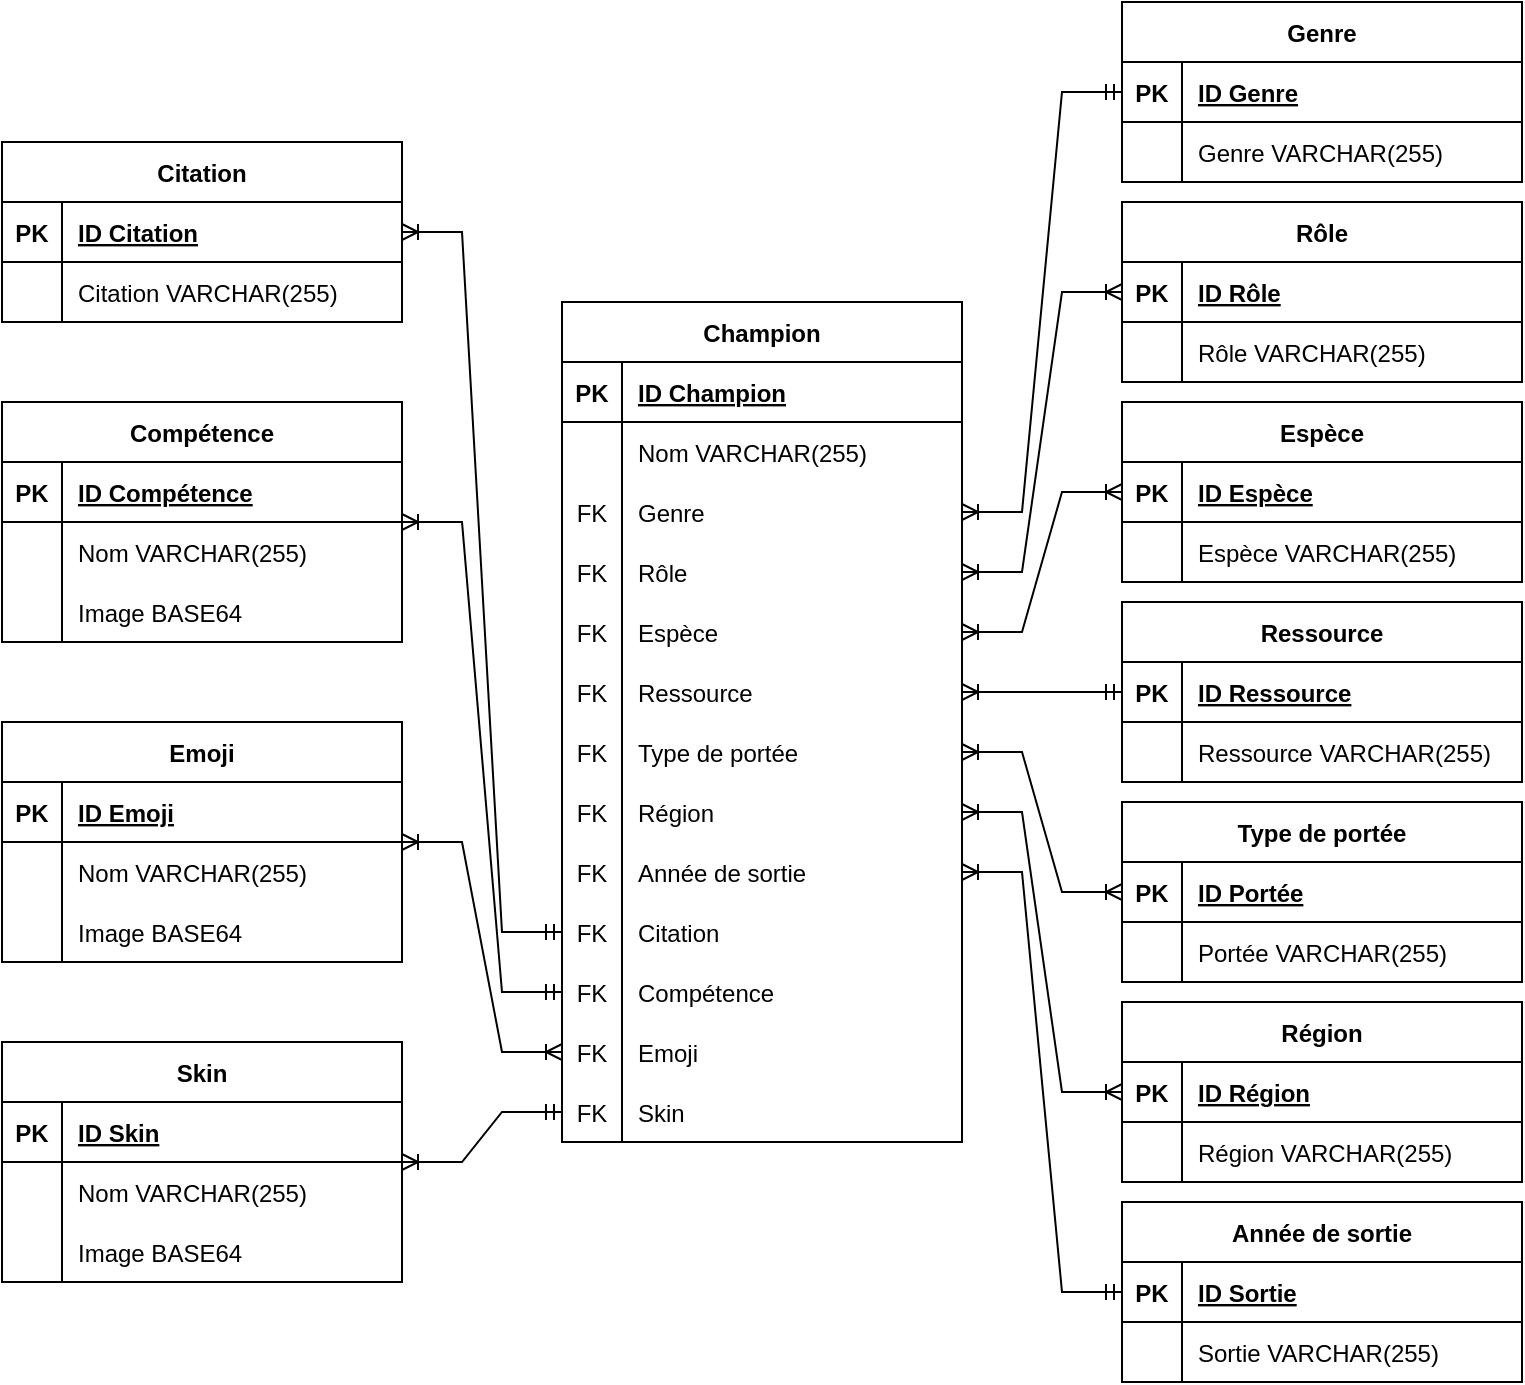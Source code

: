 <mxfile version="24.7.17">
  <diagram id="R2lEEEUBdFMjLlhIrx00" name="Page-1">
    <mxGraphModel dx="1644" dy="724" grid="1" gridSize="10" guides="1" tooltips="1" connect="1" arrows="1" fold="1" page="1" pageScale="1" pageWidth="850" pageHeight="1100" math="0" shadow="0" extFonts="Permanent Marker^https://fonts.googleapis.com/css?family=Permanent+Marker">
      <root>
        <mxCell id="0" />
        <mxCell id="1" parent="0" />
        <mxCell id="C-vyLk0tnHw3VtMMgP7b-23" value="Champion" style="shape=table;startSize=30;container=1;collapsible=1;childLayout=tableLayout;fixedRows=1;rowLines=0;fontStyle=1;align=center;resizeLast=1;" parent="1" vertex="1">
          <mxGeometry x="40" y="190" width="200" height="420" as="geometry" />
        </mxCell>
        <mxCell id="C-vyLk0tnHw3VtMMgP7b-24" value="" style="shape=partialRectangle;collapsible=0;dropTarget=0;pointerEvents=0;fillColor=none;points=[[0,0.5],[1,0.5]];portConstraint=eastwest;top=0;left=0;right=0;bottom=1;" parent="C-vyLk0tnHw3VtMMgP7b-23" vertex="1">
          <mxGeometry y="30" width="200" height="30" as="geometry" />
        </mxCell>
        <mxCell id="C-vyLk0tnHw3VtMMgP7b-25" value="PK" style="shape=partialRectangle;overflow=hidden;connectable=0;fillColor=none;top=0;left=0;bottom=0;right=0;fontStyle=1;" parent="C-vyLk0tnHw3VtMMgP7b-24" vertex="1">
          <mxGeometry width="30" height="30" as="geometry">
            <mxRectangle width="30" height="30" as="alternateBounds" />
          </mxGeometry>
        </mxCell>
        <mxCell id="C-vyLk0tnHw3VtMMgP7b-26" value="ID Champion" style="shape=partialRectangle;overflow=hidden;connectable=0;fillColor=none;top=0;left=0;bottom=0;right=0;align=left;spacingLeft=6;fontStyle=5;" parent="C-vyLk0tnHw3VtMMgP7b-24" vertex="1">
          <mxGeometry x="30" width="170" height="30" as="geometry">
            <mxRectangle width="170" height="30" as="alternateBounds" />
          </mxGeometry>
        </mxCell>
        <mxCell id="C-vyLk0tnHw3VtMMgP7b-27" value="" style="shape=partialRectangle;collapsible=0;dropTarget=0;pointerEvents=0;fillColor=none;points=[[0,0.5],[1,0.5]];portConstraint=eastwest;top=0;left=0;right=0;bottom=0;" parent="C-vyLk0tnHw3VtMMgP7b-23" vertex="1">
          <mxGeometry y="60" width="200" height="30" as="geometry" />
        </mxCell>
        <mxCell id="C-vyLk0tnHw3VtMMgP7b-28" value="" style="shape=partialRectangle;overflow=hidden;connectable=0;fillColor=none;top=0;left=0;bottom=0;right=0;" parent="C-vyLk0tnHw3VtMMgP7b-27" vertex="1">
          <mxGeometry width="30" height="30" as="geometry">
            <mxRectangle width="30" height="30" as="alternateBounds" />
          </mxGeometry>
        </mxCell>
        <mxCell id="C-vyLk0tnHw3VtMMgP7b-29" value="Nom VARCHAR(255)" style="shape=partialRectangle;overflow=hidden;connectable=0;fillColor=none;top=0;left=0;bottom=0;right=0;align=left;spacingLeft=6;" parent="C-vyLk0tnHw3VtMMgP7b-27" vertex="1">
          <mxGeometry x="30" width="170" height="30" as="geometry">
            <mxRectangle width="170" height="30" as="alternateBounds" />
          </mxGeometry>
        </mxCell>
        <mxCell id="XEUEjS0RBOyJXoghRmdc-27" style="shape=partialRectangle;collapsible=0;dropTarget=0;pointerEvents=0;fillColor=none;points=[[0,0.5],[1,0.5]];portConstraint=eastwest;top=0;left=0;right=0;bottom=0;" parent="C-vyLk0tnHw3VtMMgP7b-23" vertex="1">
          <mxGeometry y="90" width="200" height="30" as="geometry" />
        </mxCell>
        <mxCell id="XEUEjS0RBOyJXoghRmdc-28" value="FK" style="shape=partialRectangle;overflow=hidden;connectable=0;fillColor=none;top=0;left=0;bottom=0;right=0;" parent="XEUEjS0RBOyJXoghRmdc-27" vertex="1">
          <mxGeometry width="30" height="30" as="geometry">
            <mxRectangle width="30" height="30" as="alternateBounds" />
          </mxGeometry>
        </mxCell>
        <mxCell id="XEUEjS0RBOyJXoghRmdc-29" value="Genre" style="shape=partialRectangle;overflow=hidden;connectable=0;fillColor=none;top=0;left=0;bottom=0;right=0;align=left;spacingLeft=6;" parent="XEUEjS0RBOyJXoghRmdc-27" vertex="1">
          <mxGeometry x="30" width="170" height="30" as="geometry">
            <mxRectangle width="170" height="30" as="alternateBounds" />
          </mxGeometry>
        </mxCell>
        <mxCell id="XEUEjS0RBOyJXoghRmdc-88" style="shape=partialRectangle;collapsible=0;dropTarget=0;pointerEvents=0;fillColor=none;points=[[0,0.5],[1,0.5]];portConstraint=eastwest;top=0;left=0;right=0;bottom=0;" parent="C-vyLk0tnHw3VtMMgP7b-23" vertex="1">
          <mxGeometry y="120" width="200" height="30" as="geometry" />
        </mxCell>
        <mxCell id="XEUEjS0RBOyJXoghRmdc-89" value="FK" style="shape=partialRectangle;overflow=hidden;connectable=0;fillColor=none;top=0;left=0;bottom=0;right=0;" parent="XEUEjS0RBOyJXoghRmdc-88" vertex="1">
          <mxGeometry width="30" height="30" as="geometry">
            <mxRectangle width="30" height="30" as="alternateBounds" />
          </mxGeometry>
        </mxCell>
        <mxCell id="XEUEjS0RBOyJXoghRmdc-90" value="Rôle" style="shape=partialRectangle;overflow=hidden;connectable=0;fillColor=none;top=0;left=0;bottom=0;right=0;align=left;spacingLeft=6;" parent="XEUEjS0RBOyJXoghRmdc-88" vertex="1">
          <mxGeometry x="30" width="170" height="30" as="geometry">
            <mxRectangle width="170" height="30" as="alternateBounds" />
          </mxGeometry>
        </mxCell>
        <mxCell id="XEUEjS0RBOyJXoghRmdc-85" style="shape=partialRectangle;collapsible=0;dropTarget=0;pointerEvents=0;fillColor=none;points=[[0,0.5],[1,0.5]];portConstraint=eastwest;top=0;left=0;right=0;bottom=0;" parent="C-vyLk0tnHw3VtMMgP7b-23" vertex="1">
          <mxGeometry y="150" width="200" height="30" as="geometry" />
        </mxCell>
        <mxCell id="XEUEjS0RBOyJXoghRmdc-86" value="FK" style="shape=partialRectangle;overflow=hidden;connectable=0;fillColor=none;top=0;left=0;bottom=0;right=0;" parent="XEUEjS0RBOyJXoghRmdc-85" vertex="1">
          <mxGeometry width="30" height="30" as="geometry">
            <mxRectangle width="30" height="30" as="alternateBounds" />
          </mxGeometry>
        </mxCell>
        <mxCell id="XEUEjS0RBOyJXoghRmdc-87" value="Espèce" style="shape=partialRectangle;overflow=hidden;connectable=0;fillColor=none;top=0;left=0;bottom=0;right=0;align=left;spacingLeft=6;" parent="XEUEjS0RBOyJXoghRmdc-85" vertex="1">
          <mxGeometry x="30" width="170" height="30" as="geometry">
            <mxRectangle width="170" height="30" as="alternateBounds" />
          </mxGeometry>
        </mxCell>
        <mxCell id="XEUEjS0RBOyJXoghRmdc-82" style="shape=partialRectangle;collapsible=0;dropTarget=0;pointerEvents=0;fillColor=none;points=[[0,0.5],[1,0.5]];portConstraint=eastwest;top=0;left=0;right=0;bottom=0;" parent="C-vyLk0tnHw3VtMMgP7b-23" vertex="1">
          <mxGeometry y="180" width="200" height="30" as="geometry" />
        </mxCell>
        <mxCell id="XEUEjS0RBOyJXoghRmdc-83" value="FK" style="shape=partialRectangle;overflow=hidden;connectable=0;fillColor=none;top=0;left=0;bottom=0;right=0;" parent="XEUEjS0RBOyJXoghRmdc-82" vertex="1">
          <mxGeometry width="30" height="30" as="geometry">
            <mxRectangle width="30" height="30" as="alternateBounds" />
          </mxGeometry>
        </mxCell>
        <mxCell id="XEUEjS0RBOyJXoghRmdc-84" value="Ressource" style="shape=partialRectangle;overflow=hidden;connectable=0;fillColor=none;top=0;left=0;bottom=0;right=0;align=left;spacingLeft=6;" parent="XEUEjS0RBOyJXoghRmdc-82" vertex="1">
          <mxGeometry x="30" width="170" height="30" as="geometry">
            <mxRectangle width="170" height="30" as="alternateBounds" />
          </mxGeometry>
        </mxCell>
        <mxCell id="XEUEjS0RBOyJXoghRmdc-91" style="shape=partialRectangle;collapsible=0;dropTarget=0;pointerEvents=0;fillColor=none;points=[[0,0.5],[1,0.5]];portConstraint=eastwest;top=0;left=0;right=0;bottom=0;" parent="C-vyLk0tnHw3VtMMgP7b-23" vertex="1">
          <mxGeometry y="210" width="200" height="30" as="geometry" />
        </mxCell>
        <mxCell id="XEUEjS0RBOyJXoghRmdc-92" value="FK" style="shape=partialRectangle;overflow=hidden;connectable=0;fillColor=none;top=0;left=0;bottom=0;right=0;" parent="XEUEjS0RBOyJXoghRmdc-91" vertex="1">
          <mxGeometry width="30" height="30" as="geometry">
            <mxRectangle width="30" height="30" as="alternateBounds" />
          </mxGeometry>
        </mxCell>
        <mxCell id="XEUEjS0RBOyJXoghRmdc-93" value="Type de portée" style="shape=partialRectangle;overflow=hidden;connectable=0;fillColor=none;top=0;left=0;bottom=0;right=0;align=left;spacingLeft=6;" parent="XEUEjS0RBOyJXoghRmdc-91" vertex="1">
          <mxGeometry x="30" width="170" height="30" as="geometry">
            <mxRectangle width="170" height="30" as="alternateBounds" />
          </mxGeometry>
        </mxCell>
        <mxCell id="XEUEjS0RBOyJXoghRmdc-94" style="shape=partialRectangle;collapsible=0;dropTarget=0;pointerEvents=0;fillColor=none;points=[[0,0.5],[1,0.5]];portConstraint=eastwest;top=0;left=0;right=0;bottom=0;" parent="C-vyLk0tnHw3VtMMgP7b-23" vertex="1">
          <mxGeometry y="240" width="200" height="30" as="geometry" />
        </mxCell>
        <mxCell id="XEUEjS0RBOyJXoghRmdc-95" value="FK" style="shape=partialRectangle;overflow=hidden;connectable=0;fillColor=none;top=0;left=0;bottom=0;right=0;" parent="XEUEjS0RBOyJXoghRmdc-94" vertex="1">
          <mxGeometry width="30" height="30" as="geometry">
            <mxRectangle width="30" height="30" as="alternateBounds" />
          </mxGeometry>
        </mxCell>
        <mxCell id="XEUEjS0RBOyJXoghRmdc-96" value="Région" style="shape=partialRectangle;overflow=hidden;connectable=0;fillColor=none;top=0;left=0;bottom=0;right=0;align=left;spacingLeft=6;" parent="XEUEjS0RBOyJXoghRmdc-94" vertex="1">
          <mxGeometry x="30" width="170" height="30" as="geometry">
            <mxRectangle width="170" height="30" as="alternateBounds" />
          </mxGeometry>
        </mxCell>
        <mxCell id="XEUEjS0RBOyJXoghRmdc-97" style="shape=partialRectangle;collapsible=0;dropTarget=0;pointerEvents=0;fillColor=none;points=[[0,0.5],[1,0.5]];portConstraint=eastwest;top=0;left=0;right=0;bottom=0;" parent="C-vyLk0tnHw3VtMMgP7b-23" vertex="1">
          <mxGeometry y="270" width="200" height="30" as="geometry" />
        </mxCell>
        <mxCell id="XEUEjS0RBOyJXoghRmdc-98" value="FK" style="shape=partialRectangle;overflow=hidden;connectable=0;fillColor=none;top=0;left=0;bottom=0;right=0;" parent="XEUEjS0RBOyJXoghRmdc-97" vertex="1">
          <mxGeometry width="30" height="30" as="geometry">
            <mxRectangle width="30" height="30" as="alternateBounds" />
          </mxGeometry>
        </mxCell>
        <mxCell id="XEUEjS0RBOyJXoghRmdc-99" value="Année de sortie" style="shape=partialRectangle;overflow=hidden;connectable=0;fillColor=none;top=0;left=0;bottom=0;right=0;align=left;spacingLeft=6;" parent="XEUEjS0RBOyJXoghRmdc-97" vertex="1">
          <mxGeometry x="30" width="170" height="30" as="geometry">
            <mxRectangle width="170" height="30" as="alternateBounds" />
          </mxGeometry>
        </mxCell>
        <mxCell id="XEUEjS0RBOyJXoghRmdc-137" style="shape=partialRectangle;collapsible=0;dropTarget=0;pointerEvents=0;fillColor=none;points=[[0,0.5],[1,0.5]];portConstraint=eastwest;top=0;left=0;right=0;bottom=0;" parent="C-vyLk0tnHw3VtMMgP7b-23" vertex="1">
          <mxGeometry y="300" width="200" height="30" as="geometry" />
        </mxCell>
        <mxCell id="XEUEjS0RBOyJXoghRmdc-138" value="FK" style="shape=partialRectangle;overflow=hidden;connectable=0;fillColor=none;top=0;left=0;bottom=0;right=0;" parent="XEUEjS0RBOyJXoghRmdc-137" vertex="1">
          <mxGeometry width="30" height="30" as="geometry">
            <mxRectangle width="30" height="30" as="alternateBounds" />
          </mxGeometry>
        </mxCell>
        <mxCell id="XEUEjS0RBOyJXoghRmdc-139" value="Citation" style="shape=partialRectangle;overflow=hidden;connectable=0;fillColor=none;top=0;left=0;bottom=0;right=0;align=left;spacingLeft=6;" parent="XEUEjS0RBOyJXoghRmdc-137" vertex="1">
          <mxGeometry x="30" width="170" height="30" as="geometry">
            <mxRectangle width="170" height="30" as="alternateBounds" />
          </mxGeometry>
        </mxCell>
        <mxCell id="XEUEjS0RBOyJXoghRmdc-140" style="shape=partialRectangle;collapsible=0;dropTarget=0;pointerEvents=0;fillColor=none;points=[[0,0.5],[1,0.5]];portConstraint=eastwest;top=0;left=0;right=0;bottom=0;" parent="C-vyLk0tnHw3VtMMgP7b-23" vertex="1">
          <mxGeometry y="330" width="200" height="30" as="geometry" />
        </mxCell>
        <mxCell id="XEUEjS0RBOyJXoghRmdc-141" value="FK" style="shape=partialRectangle;overflow=hidden;connectable=0;fillColor=none;top=0;left=0;bottom=0;right=0;" parent="XEUEjS0RBOyJXoghRmdc-140" vertex="1">
          <mxGeometry width="30" height="30" as="geometry">
            <mxRectangle width="30" height="30" as="alternateBounds" />
          </mxGeometry>
        </mxCell>
        <mxCell id="XEUEjS0RBOyJXoghRmdc-142" value="Compétence" style="shape=partialRectangle;overflow=hidden;connectable=0;fillColor=none;top=0;left=0;bottom=0;right=0;align=left;spacingLeft=6;" parent="XEUEjS0RBOyJXoghRmdc-140" vertex="1">
          <mxGeometry x="30" width="170" height="30" as="geometry">
            <mxRectangle width="170" height="30" as="alternateBounds" />
          </mxGeometry>
        </mxCell>
        <mxCell id="XEUEjS0RBOyJXoghRmdc-143" style="shape=partialRectangle;collapsible=0;dropTarget=0;pointerEvents=0;fillColor=none;points=[[0,0.5],[1,0.5]];portConstraint=eastwest;top=0;left=0;right=0;bottom=0;" parent="C-vyLk0tnHw3VtMMgP7b-23" vertex="1">
          <mxGeometry y="360" width="200" height="30" as="geometry" />
        </mxCell>
        <mxCell id="XEUEjS0RBOyJXoghRmdc-144" value="FK" style="shape=partialRectangle;overflow=hidden;connectable=0;fillColor=none;top=0;left=0;bottom=0;right=0;" parent="XEUEjS0RBOyJXoghRmdc-143" vertex="1">
          <mxGeometry width="30" height="30" as="geometry">
            <mxRectangle width="30" height="30" as="alternateBounds" />
          </mxGeometry>
        </mxCell>
        <mxCell id="XEUEjS0RBOyJXoghRmdc-145" value="Emoji" style="shape=partialRectangle;overflow=hidden;connectable=0;fillColor=none;top=0;left=0;bottom=0;right=0;align=left;spacingLeft=6;" parent="XEUEjS0RBOyJXoghRmdc-143" vertex="1">
          <mxGeometry x="30" width="170" height="30" as="geometry">
            <mxRectangle width="170" height="30" as="alternateBounds" />
          </mxGeometry>
        </mxCell>
        <mxCell id="XEUEjS0RBOyJXoghRmdc-146" style="shape=partialRectangle;collapsible=0;dropTarget=0;pointerEvents=0;fillColor=none;points=[[0,0.5],[1,0.5]];portConstraint=eastwest;top=0;left=0;right=0;bottom=0;" parent="C-vyLk0tnHw3VtMMgP7b-23" vertex="1">
          <mxGeometry y="390" width="200" height="30" as="geometry" />
        </mxCell>
        <mxCell id="XEUEjS0RBOyJXoghRmdc-147" value="FK" style="shape=partialRectangle;overflow=hidden;connectable=0;fillColor=none;top=0;left=0;bottom=0;right=0;" parent="XEUEjS0RBOyJXoghRmdc-146" vertex="1">
          <mxGeometry width="30" height="30" as="geometry">
            <mxRectangle width="30" height="30" as="alternateBounds" />
          </mxGeometry>
        </mxCell>
        <mxCell id="XEUEjS0RBOyJXoghRmdc-148" value="Skin" style="shape=partialRectangle;overflow=hidden;connectable=0;fillColor=none;top=0;left=0;bottom=0;right=0;align=left;spacingLeft=6;" parent="XEUEjS0RBOyJXoghRmdc-146" vertex="1">
          <mxGeometry x="30" width="170" height="30" as="geometry">
            <mxRectangle width="170" height="30" as="alternateBounds" />
          </mxGeometry>
        </mxCell>
        <mxCell id="XEUEjS0RBOyJXoghRmdc-30" value="Type de portée" style="shape=table;startSize=30;container=1;collapsible=1;childLayout=tableLayout;fixedRows=1;rowLines=0;fontStyle=1;align=center;resizeLast=1;" parent="1" vertex="1">
          <mxGeometry x="320" y="440" width="200" height="90" as="geometry">
            <mxRectangle x="425" y="150" width="110" height="30" as="alternateBounds" />
          </mxGeometry>
        </mxCell>
        <mxCell id="XEUEjS0RBOyJXoghRmdc-31" value="" style="shape=partialRectangle;collapsible=0;dropTarget=0;pointerEvents=0;fillColor=none;points=[[0,0.5],[1,0.5]];portConstraint=eastwest;top=0;left=0;right=0;bottom=1;" parent="XEUEjS0RBOyJXoghRmdc-30" vertex="1">
          <mxGeometry y="30" width="200" height="30" as="geometry" />
        </mxCell>
        <mxCell id="XEUEjS0RBOyJXoghRmdc-32" value="PK" style="shape=partialRectangle;overflow=hidden;connectable=0;fillColor=none;top=0;left=0;bottom=0;right=0;fontStyle=1;" parent="XEUEjS0RBOyJXoghRmdc-31" vertex="1">
          <mxGeometry width="30" height="30" as="geometry">
            <mxRectangle width="30" height="30" as="alternateBounds" />
          </mxGeometry>
        </mxCell>
        <mxCell id="XEUEjS0RBOyJXoghRmdc-33" value="ID Portée" style="shape=partialRectangle;overflow=hidden;connectable=0;fillColor=none;top=0;left=0;bottom=0;right=0;align=left;spacingLeft=6;fontStyle=5;" parent="XEUEjS0RBOyJXoghRmdc-31" vertex="1">
          <mxGeometry x="30" width="170" height="30" as="geometry">
            <mxRectangle width="170" height="30" as="alternateBounds" />
          </mxGeometry>
        </mxCell>
        <mxCell id="XEUEjS0RBOyJXoghRmdc-34" value="" style="shape=partialRectangle;collapsible=0;dropTarget=0;pointerEvents=0;fillColor=none;points=[[0,0.5],[1,0.5]];portConstraint=eastwest;top=0;left=0;right=0;bottom=0;" parent="XEUEjS0RBOyJXoghRmdc-30" vertex="1">
          <mxGeometry y="60" width="200" height="30" as="geometry" />
        </mxCell>
        <mxCell id="XEUEjS0RBOyJXoghRmdc-35" value="" style="shape=partialRectangle;overflow=hidden;connectable=0;fillColor=none;top=0;left=0;bottom=0;right=0;" parent="XEUEjS0RBOyJXoghRmdc-34" vertex="1">
          <mxGeometry width="30" height="30" as="geometry">
            <mxRectangle width="30" height="30" as="alternateBounds" />
          </mxGeometry>
        </mxCell>
        <mxCell id="XEUEjS0RBOyJXoghRmdc-36" value="Portée VARCHAR(255)" style="shape=partialRectangle;overflow=hidden;connectable=0;fillColor=none;top=0;left=0;bottom=0;right=0;align=left;spacingLeft=6;" parent="XEUEjS0RBOyJXoghRmdc-34" vertex="1">
          <mxGeometry x="30" width="170" height="30" as="geometry">
            <mxRectangle width="170" height="30" as="alternateBounds" />
          </mxGeometry>
        </mxCell>
        <mxCell id="XEUEjS0RBOyJXoghRmdc-37" value="Rôle" style="shape=table;startSize=30;container=1;collapsible=1;childLayout=tableLayout;fixedRows=1;rowLines=0;fontStyle=1;align=center;resizeLast=1;" parent="1" vertex="1">
          <mxGeometry x="320" y="140" width="200" height="90" as="geometry">
            <mxRectangle x="425" y="150" width="110" height="30" as="alternateBounds" />
          </mxGeometry>
        </mxCell>
        <mxCell id="XEUEjS0RBOyJXoghRmdc-38" value="" style="shape=partialRectangle;collapsible=0;dropTarget=0;pointerEvents=0;fillColor=none;points=[[0,0.5],[1,0.5]];portConstraint=eastwest;top=0;left=0;right=0;bottom=1;" parent="XEUEjS0RBOyJXoghRmdc-37" vertex="1">
          <mxGeometry y="30" width="200" height="30" as="geometry" />
        </mxCell>
        <mxCell id="XEUEjS0RBOyJXoghRmdc-39" value="PK" style="shape=partialRectangle;overflow=hidden;connectable=0;fillColor=none;top=0;left=0;bottom=0;right=0;fontStyle=1;" parent="XEUEjS0RBOyJXoghRmdc-38" vertex="1">
          <mxGeometry width="30" height="30" as="geometry">
            <mxRectangle width="30" height="30" as="alternateBounds" />
          </mxGeometry>
        </mxCell>
        <mxCell id="XEUEjS0RBOyJXoghRmdc-40" value="ID Rôle" style="shape=partialRectangle;overflow=hidden;connectable=0;fillColor=none;top=0;left=0;bottom=0;right=0;align=left;spacingLeft=6;fontStyle=5;" parent="XEUEjS0RBOyJXoghRmdc-38" vertex="1">
          <mxGeometry x="30" width="170" height="30" as="geometry">
            <mxRectangle width="170" height="30" as="alternateBounds" />
          </mxGeometry>
        </mxCell>
        <mxCell id="XEUEjS0RBOyJXoghRmdc-41" value="" style="shape=partialRectangle;collapsible=0;dropTarget=0;pointerEvents=0;fillColor=none;points=[[0,0.5],[1,0.5]];portConstraint=eastwest;top=0;left=0;right=0;bottom=0;" parent="XEUEjS0RBOyJXoghRmdc-37" vertex="1">
          <mxGeometry y="60" width="200" height="30" as="geometry" />
        </mxCell>
        <mxCell id="XEUEjS0RBOyJXoghRmdc-42" value="" style="shape=partialRectangle;overflow=hidden;connectable=0;fillColor=none;top=0;left=0;bottom=0;right=0;" parent="XEUEjS0RBOyJXoghRmdc-41" vertex="1">
          <mxGeometry width="30" height="30" as="geometry">
            <mxRectangle width="30" height="30" as="alternateBounds" />
          </mxGeometry>
        </mxCell>
        <mxCell id="XEUEjS0RBOyJXoghRmdc-43" value="Rôle VARCHAR(255)" style="shape=partialRectangle;overflow=hidden;connectable=0;fillColor=none;top=0;left=0;bottom=0;right=0;align=left;spacingLeft=6;" parent="XEUEjS0RBOyJXoghRmdc-41" vertex="1">
          <mxGeometry x="30" width="170" height="30" as="geometry">
            <mxRectangle width="170" height="30" as="alternateBounds" />
          </mxGeometry>
        </mxCell>
        <mxCell id="XEUEjS0RBOyJXoghRmdc-47" value="Genre" style="shape=table;startSize=30;container=1;collapsible=1;childLayout=tableLayout;fixedRows=1;rowLines=0;fontStyle=1;align=center;resizeLast=1;" parent="1" vertex="1">
          <mxGeometry x="320" y="40" width="200" height="90" as="geometry">
            <mxRectangle x="425" y="150" width="110" height="30" as="alternateBounds" />
          </mxGeometry>
        </mxCell>
        <mxCell id="XEUEjS0RBOyJXoghRmdc-48" value="" style="shape=partialRectangle;collapsible=0;dropTarget=0;pointerEvents=0;fillColor=none;points=[[0,0.5],[1,0.5]];portConstraint=eastwest;top=0;left=0;right=0;bottom=1;" parent="XEUEjS0RBOyJXoghRmdc-47" vertex="1">
          <mxGeometry y="30" width="200" height="30" as="geometry" />
        </mxCell>
        <mxCell id="XEUEjS0RBOyJXoghRmdc-49" value="PK" style="shape=partialRectangle;overflow=hidden;connectable=0;fillColor=none;top=0;left=0;bottom=0;right=0;fontStyle=1;" parent="XEUEjS0RBOyJXoghRmdc-48" vertex="1">
          <mxGeometry width="30" height="30" as="geometry">
            <mxRectangle width="30" height="30" as="alternateBounds" />
          </mxGeometry>
        </mxCell>
        <mxCell id="XEUEjS0RBOyJXoghRmdc-50" value="ID Genre" style="shape=partialRectangle;overflow=hidden;connectable=0;fillColor=none;top=0;left=0;bottom=0;right=0;align=left;spacingLeft=6;fontStyle=5;" parent="XEUEjS0RBOyJXoghRmdc-48" vertex="1">
          <mxGeometry x="30" width="170" height="30" as="geometry">
            <mxRectangle width="170" height="30" as="alternateBounds" />
          </mxGeometry>
        </mxCell>
        <mxCell id="XEUEjS0RBOyJXoghRmdc-51" value="" style="shape=partialRectangle;collapsible=0;dropTarget=0;pointerEvents=0;fillColor=none;points=[[0,0.5],[1,0.5]];portConstraint=eastwest;top=0;left=0;right=0;bottom=0;" parent="XEUEjS0RBOyJXoghRmdc-47" vertex="1">
          <mxGeometry y="60" width="200" height="30" as="geometry" />
        </mxCell>
        <mxCell id="XEUEjS0RBOyJXoghRmdc-52" value="" style="shape=partialRectangle;overflow=hidden;connectable=0;fillColor=none;top=0;left=0;bottom=0;right=0;" parent="XEUEjS0RBOyJXoghRmdc-51" vertex="1">
          <mxGeometry width="30" height="30" as="geometry">
            <mxRectangle width="30" height="30" as="alternateBounds" />
          </mxGeometry>
        </mxCell>
        <mxCell id="XEUEjS0RBOyJXoghRmdc-53" value="Genre VARCHAR(255)" style="shape=partialRectangle;overflow=hidden;connectable=0;fillColor=none;top=0;left=0;bottom=0;right=0;align=left;spacingLeft=6;" parent="XEUEjS0RBOyJXoghRmdc-51" vertex="1">
          <mxGeometry x="30" width="170" height="30" as="geometry">
            <mxRectangle width="170" height="30" as="alternateBounds" />
          </mxGeometry>
        </mxCell>
        <mxCell id="XEUEjS0RBOyJXoghRmdc-54" value="Espèce" style="shape=table;startSize=30;container=1;collapsible=1;childLayout=tableLayout;fixedRows=1;rowLines=0;fontStyle=1;align=center;resizeLast=1;" parent="1" vertex="1">
          <mxGeometry x="320" y="240" width="200" height="90" as="geometry">
            <mxRectangle x="425" y="150" width="110" height="30" as="alternateBounds" />
          </mxGeometry>
        </mxCell>
        <mxCell id="XEUEjS0RBOyJXoghRmdc-55" value="" style="shape=partialRectangle;collapsible=0;dropTarget=0;pointerEvents=0;fillColor=none;points=[[0,0.5],[1,0.5]];portConstraint=eastwest;top=0;left=0;right=0;bottom=1;" parent="XEUEjS0RBOyJXoghRmdc-54" vertex="1">
          <mxGeometry y="30" width="200" height="30" as="geometry" />
        </mxCell>
        <mxCell id="XEUEjS0RBOyJXoghRmdc-56" value="PK" style="shape=partialRectangle;overflow=hidden;connectable=0;fillColor=none;top=0;left=0;bottom=0;right=0;fontStyle=1;" parent="XEUEjS0RBOyJXoghRmdc-55" vertex="1">
          <mxGeometry width="30" height="30" as="geometry">
            <mxRectangle width="30" height="30" as="alternateBounds" />
          </mxGeometry>
        </mxCell>
        <mxCell id="XEUEjS0RBOyJXoghRmdc-57" value="ID Espèce" style="shape=partialRectangle;overflow=hidden;connectable=0;fillColor=none;top=0;left=0;bottom=0;right=0;align=left;spacingLeft=6;fontStyle=5;" parent="XEUEjS0RBOyJXoghRmdc-55" vertex="1">
          <mxGeometry x="30" width="170" height="30" as="geometry">
            <mxRectangle width="170" height="30" as="alternateBounds" />
          </mxGeometry>
        </mxCell>
        <mxCell id="XEUEjS0RBOyJXoghRmdc-58" value="" style="shape=partialRectangle;collapsible=0;dropTarget=0;pointerEvents=0;fillColor=none;points=[[0,0.5],[1,0.5]];portConstraint=eastwest;top=0;left=0;right=0;bottom=0;" parent="XEUEjS0RBOyJXoghRmdc-54" vertex="1">
          <mxGeometry y="60" width="200" height="30" as="geometry" />
        </mxCell>
        <mxCell id="XEUEjS0RBOyJXoghRmdc-59" value="" style="shape=partialRectangle;overflow=hidden;connectable=0;fillColor=none;top=0;left=0;bottom=0;right=0;" parent="XEUEjS0RBOyJXoghRmdc-58" vertex="1">
          <mxGeometry width="30" height="30" as="geometry">
            <mxRectangle width="30" height="30" as="alternateBounds" />
          </mxGeometry>
        </mxCell>
        <mxCell id="XEUEjS0RBOyJXoghRmdc-60" value="Espèce VARCHAR(255)" style="shape=partialRectangle;overflow=hidden;connectable=0;fillColor=none;top=0;left=0;bottom=0;right=0;align=left;spacingLeft=6;" parent="XEUEjS0RBOyJXoghRmdc-58" vertex="1">
          <mxGeometry x="30" width="170" height="30" as="geometry">
            <mxRectangle width="170" height="30" as="alternateBounds" />
          </mxGeometry>
        </mxCell>
        <mxCell id="XEUEjS0RBOyJXoghRmdc-61" value="Ressource" style="shape=table;startSize=30;container=1;collapsible=1;childLayout=tableLayout;fixedRows=1;rowLines=0;fontStyle=1;align=center;resizeLast=1;" parent="1" vertex="1">
          <mxGeometry x="320" y="340" width="200" height="90" as="geometry">
            <mxRectangle x="425" y="150" width="110" height="30" as="alternateBounds" />
          </mxGeometry>
        </mxCell>
        <mxCell id="XEUEjS0RBOyJXoghRmdc-62" value="" style="shape=partialRectangle;collapsible=0;dropTarget=0;pointerEvents=0;fillColor=none;points=[[0,0.5],[1,0.5]];portConstraint=eastwest;top=0;left=0;right=0;bottom=1;" parent="XEUEjS0RBOyJXoghRmdc-61" vertex="1">
          <mxGeometry y="30" width="200" height="30" as="geometry" />
        </mxCell>
        <mxCell id="XEUEjS0RBOyJXoghRmdc-63" value="PK" style="shape=partialRectangle;overflow=hidden;connectable=0;fillColor=none;top=0;left=0;bottom=0;right=0;fontStyle=1;" parent="XEUEjS0RBOyJXoghRmdc-62" vertex="1">
          <mxGeometry width="30" height="30" as="geometry">
            <mxRectangle width="30" height="30" as="alternateBounds" />
          </mxGeometry>
        </mxCell>
        <mxCell id="XEUEjS0RBOyJXoghRmdc-64" value="ID Ressource" style="shape=partialRectangle;overflow=hidden;connectable=0;fillColor=none;top=0;left=0;bottom=0;right=0;align=left;spacingLeft=6;fontStyle=5;" parent="XEUEjS0RBOyJXoghRmdc-62" vertex="1">
          <mxGeometry x="30" width="170" height="30" as="geometry">
            <mxRectangle width="170" height="30" as="alternateBounds" />
          </mxGeometry>
        </mxCell>
        <mxCell id="XEUEjS0RBOyJXoghRmdc-65" value="" style="shape=partialRectangle;collapsible=0;dropTarget=0;pointerEvents=0;fillColor=none;points=[[0,0.5],[1,0.5]];portConstraint=eastwest;top=0;left=0;right=0;bottom=0;" parent="XEUEjS0RBOyJXoghRmdc-61" vertex="1">
          <mxGeometry y="60" width="200" height="30" as="geometry" />
        </mxCell>
        <mxCell id="XEUEjS0RBOyJXoghRmdc-66" value="" style="shape=partialRectangle;overflow=hidden;connectable=0;fillColor=none;top=0;left=0;bottom=0;right=0;" parent="XEUEjS0RBOyJXoghRmdc-65" vertex="1">
          <mxGeometry width="30" height="30" as="geometry">
            <mxRectangle width="30" height="30" as="alternateBounds" />
          </mxGeometry>
        </mxCell>
        <mxCell id="XEUEjS0RBOyJXoghRmdc-67" value="Ressource VARCHAR(255)" style="shape=partialRectangle;overflow=hidden;connectable=0;fillColor=none;top=0;left=0;bottom=0;right=0;align=left;spacingLeft=6;" parent="XEUEjS0RBOyJXoghRmdc-65" vertex="1">
          <mxGeometry x="30" width="170" height="30" as="geometry">
            <mxRectangle width="170" height="30" as="alternateBounds" />
          </mxGeometry>
        </mxCell>
        <mxCell id="XEUEjS0RBOyJXoghRmdc-68" value="Région" style="shape=table;startSize=30;container=1;collapsible=1;childLayout=tableLayout;fixedRows=1;rowLines=0;fontStyle=1;align=center;resizeLast=1;" parent="1" vertex="1">
          <mxGeometry x="320" y="540" width="200" height="90" as="geometry">
            <mxRectangle x="425" y="150" width="110" height="30" as="alternateBounds" />
          </mxGeometry>
        </mxCell>
        <mxCell id="XEUEjS0RBOyJXoghRmdc-69" value="" style="shape=partialRectangle;collapsible=0;dropTarget=0;pointerEvents=0;fillColor=none;points=[[0,0.5],[1,0.5]];portConstraint=eastwest;top=0;left=0;right=0;bottom=1;" parent="XEUEjS0RBOyJXoghRmdc-68" vertex="1">
          <mxGeometry y="30" width="200" height="30" as="geometry" />
        </mxCell>
        <mxCell id="XEUEjS0RBOyJXoghRmdc-70" value="PK" style="shape=partialRectangle;overflow=hidden;connectable=0;fillColor=none;top=0;left=0;bottom=0;right=0;fontStyle=1;" parent="XEUEjS0RBOyJXoghRmdc-69" vertex="1">
          <mxGeometry width="30" height="30" as="geometry">
            <mxRectangle width="30" height="30" as="alternateBounds" />
          </mxGeometry>
        </mxCell>
        <mxCell id="XEUEjS0RBOyJXoghRmdc-71" value="ID Région" style="shape=partialRectangle;overflow=hidden;connectable=0;fillColor=none;top=0;left=0;bottom=0;right=0;align=left;spacingLeft=6;fontStyle=5;" parent="XEUEjS0RBOyJXoghRmdc-69" vertex="1">
          <mxGeometry x="30" width="170" height="30" as="geometry">
            <mxRectangle width="170" height="30" as="alternateBounds" />
          </mxGeometry>
        </mxCell>
        <mxCell id="XEUEjS0RBOyJXoghRmdc-72" value="" style="shape=partialRectangle;collapsible=0;dropTarget=0;pointerEvents=0;fillColor=none;points=[[0,0.5],[1,0.5]];portConstraint=eastwest;top=0;left=0;right=0;bottom=0;" parent="XEUEjS0RBOyJXoghRmdc-68" vertex="1">
          <mxGeometry y="60" width="200" height="30" as="geometry" />
        </mxCell>
        <mxCell id="XEUEjS0RBOyJXoghRmdc-73" value="" style="shape=partialRectangle;overflow=hidden;connectable=0;fillColor=none;top=0;left=0;bottom=0;right=0;" parent="XEUEjS0RBOyJXoghRmdc-72" vertex="1">
          <mxGeometry width="30" height="30" as="geometry">
            <mxRectangle width="30" height="30" as="alternateBounds" />
          </mxGeometry>
        </mxCell>
        <mxCell id="XEUEjS0RBOyJXoghRmdc-74" value="Région VARCHAR(255)" style="shape=partialRectangle;overflow=hidden;connectable=0;fillColor=none;top=0;left=0;bottom=0;right=0;align=left;spacingLeft=6;" parent="XEUEjS0RBOyJXoghRmdc-72" vertex="1">
          <mxGeometry x="30" width="170" height="30" as="geometry">
            <mxRectangle width="170" height="30" as="alternateBounds" />
          </mxGeometry>
        </mxCell>
        <mxCell id="XEUEjS0RBOyJXoghRmdc-75" value="Année de sortie" style="shape=table;startSize=30;container=1;collapsible=1;childLayout=tableLayout;fixedRows=1;rowLines=0;fontStyle=1;align=center;resizeLast=1;" parent="1" vertex="1">
          <mxGeometry x="320" y="640" width="200" height="90" as="geometry">
            <mxRectangle x="425" y="150" width="110" height="30" as="alternateBounds" />
          </mxGeometry>
        </mxCell>
        <mxCell id="XEUEjS0RBOyJXoghRmdc-76" value="" style="shape=partialRectangle;collapsible=0;dropTarget=0;pointerEvents=0;fillColor=none;points=[[0,0.5],[1,0.5]];portConstraint=eastwest;top=0;left=0;right=0;bottom=1;" parent="XEUEjS0RBOyJXoghRmdc-75" vertex="1">
          <mxGeometry y="30" width="200" height="30" as="geometry" />
        </mxCell>
        <mxCell id="XEUEjS0RBOyJXoghRmdc-77" value="PK" style="shape=partialRectangle;overflow=hidden;connectable=0;fillColor=none;top=0;left=0;bottom=0;right=0;fontStyle=1;" parent="XEUEjS0RBOyJXoghRmdc-76" vertex="1">
          <mxGeometry width="30" height="30" as="geometry">
            <mxRectangle width="30" height="30" as="alternateBounds" />
          </mxGeometry>
        </mxCell>
        <mxCell id="XEUEjS0RBOyJXoghRmdc-78" value="ID Sortie" style="shape=partialRectangle;overflow=hidden;connectable=0;fillColor=none;top=0;left=0;bottom=0;right=0;align=left;spacingLeft=6;fontStyle=5;" parent="XEUEjS0RBOyJXoghRmdc-76" vertex="1">
          <mxGeometry x="30" width="170" height="30" as="geometry">
            <mxRectangle width="170" height="30" as="alternateBounds" />
          </mxGeometry>
        </mxCell>
        <mxCell id="XEUEjS0RBOyJXoghRmdc-79" value="" style="shape=partialRectangle;collapsible=0;dropTarget=0;pointerEvents=0;fillColor=none;points=[[0,0.5],[1,0.5]];portConstraint=eastwest;top=0;left=0;right=0;bottom=0;" parent="XEUEjS0RBOyJXoghRmdc-75" vertex="1">
          <mxGeometry y="60" width="200" height="30" as="geometry" />
        </mxCell>
        <mxCell id="XEUEjS0RBOyJXoghRmdc-80" value="" style="shape=partialRectangle;overflow=hidden;connectable=0;fillColor=none;top=0;left=0;bottom=0;right=0;" parent="XEUEjS0RBOyJXoghRmdc-79" vertex="1">
          <mxGeometry width="30" height="30" as="geometry">
            <mxRectangle width="30" height="30" as="alternateBounds" />
          </mxGeometry>
        </mxCell>
        <mxCell id="XEUEjS0RBOyJXoghRmdc-81" value="Sortie VARCHAR(255)" style="shape=partialRectangle;overflow=hidden;connectable=0;fillColor=none;top=0;left=0;bottom=0;right=0;align=left;spacingLeft=6;" parent="XEUEjS0RBOyJXoghRmdc-79" vertex="1">
          <mxGeometry x="30" width="170" height="30" as="geometry">
            <mxRectangle width="170" height="30" as="alternateBounds" />
          </mxGeometry>
        </mxCell>
        <mxCell id="XEUEjS0RBOyJXoghRmdc-100" value="Citation" style="shape=table;startSize=30;container=1;collapsible=1;childLayout=tableLayout;fixedRows=1;rowLines=0;fontStyle=1;align=center;resizeLast=1;" parent="1" vertex="1">
          <mxGeometry x="-240" y="110" width="200" height="90" as="geometry">
            <mxRectangle x="425" y="150" width="110" height="30" as="alternateBounds" />
          </mxGeometry>
        </mxCell>
        <mxCell id="XEUEjS0RBOyJXoghRmdc-101" value="" style="shape=partialRectangle;collapsible=0;dropTarget=0;pointerEvents=0;fillColor=none;points=[[0,0.5],[1,0.5]];portConstraint=eastwest;top=0;left=0;right=0;bottom=1;" parent="XEUEjS0RBOyJXoghRmdc-100" vertex="1">
          <mxGeometry y="30" width="200" height="30" as="geometry" />
        </mxCell>
        <mxCell id="XEUEjS0RBOyJXoghRmdc-102" value="PK" style="shape=partialRectangle;overflow=hidden;connectable=0;fillColor=none;top=0;left=0;bottom=0;right=0;fontStyle=1;" parent="XEUEjS0RBOyJXoghRmdc-101" vertex="1">
          <mxGeometry width="30" height="30" as="geometry">
            <mxRectangle width="30" height="30" as="alternateBounds" />
          </mxGeometry>
        </mxCell>
        <mxCell id="XEUEjS0RBOyJXoghRmdc-103" value="ID Citation" style="shape=partialRectangle;overflow=hidden;connectable=0;fillColor=none;top=0;left=0;bottom=0;right=0;align=left;spacingLeft=6;fontStyle=5;" parent="XEUEjS0RBOyJXoghRmdc-101" vertex="1">
          <mxGeometry x="30" width="170" height="30" as="geometry">
            <mxRectangle width="170" height="30" as="alternateBounds" />
          </mxGeometry>
        </mxCell>
        <mxCell id="XEUEjS0RBOyJXoghRmdc-104" value="" style="shape=partialRectangle;collapsible=0;dropTarget=0;pointerEvents=0;fillColor=none;points=[[0,0.5],[1,0.5]];portConstraint=eastwest;top=0;left=0;right=0;bottom=0;" parent="XEUEjS0RBOyJXoghRmdc-100" vertex="1">
          <mxGeometry y="60" width="200" height="30" as="geometry" />
        </mxCell>
        <mxCell id="XEUEjS0RBOyJXoghRmdc-105" value="" style="shape=partialRectangle;overflow=hidden;connectable=0;fillColor=none;top=0;left=0;bottom=0;right=0;" parent="XEUEjS0RBOyJXoghRmdc-104" vertex="1">
          <mxGeometry width="30" height="30" as="geometry">
            <mxRectangle width="30" height="30" as="alternateBounds" />
          </mxGeometry>
        </mxCell>
        <mxCell id="XEUEjS0RBOyJXoghRmdc-106" value="Citation VARCHAR(255)" style="shape=partialRectangle;overflow=hidden;connectable=0;fillColor=none;top=0;left=0;bottom=0;right=0;align=left;spacingLeft=6;" parent="XEUEjS0RBOyJXoghRmdc-104" vertex="1">
          <mxGeometry x="30" width="170" height="30" as="geometry">
            <mxRectangle width="170" height="30" as="alternateBounds" />
          </mxGeometry>
        </mxCell>
        <mxCell id="XEUEjS0RBOyJXoghRmdc-107" value="Compétence" style="shape=table;startSize=30;container=1;collapsible=1;childLayout=tableLayout;fixedRows=1;rowLines=0;fontStyle=1;align=center;resizeLast=1;" parent="1" vertex="1">
          <mxGeometry x="-240" y="240" width="200" height="120" as="geometry">
            <mxRectangle x="425" y="150" width="110" height="30" as="alternateBounds" />
          </mxGeometry>
        </mxCell>
        <mxCell id="XEUEjS0RBOyJXoghRmdc-108" value="" style="shape=partialRectangle;collapsible=0;dropTarget=0;pointerEvents=0;fillColor=none;points=[[0,0.5],[1,0.5]];portConstraint=eastwest;top=0;left=0;right=0;bottom=1;" parent="XEUEjS0RBOyJXoghRmdc-107" vertex="1">
          <mxGeometry y="30" width="200" height="30" as="geometry" />
        </mxCell>
        <mxCell id="XEUEjS0RBOyJXoghRmdc-109" value="PK" style="shape=partialRectangle;overflow=hidden;connectable=0;fillColor=none;top=0;left=0;bottom=0;right=0;fontStyle=1;" parent="XEUEjS0RBOyJXoghRmdc-108" vertex="1">
          <mxGeometry width="30" height="30" as="geometry">
            <mxRectangle width="30" height="30" as="alternateBounds" />
          </mxGeometry>
        </mxCell>
        <mxCell id="XEUEjS0RBOyJXoghRmdc-110" value="ID Compétence" style="shape=partialRectangle;overflow=hidden;connectable=0;fillColor=none;top=0;left=0;bottom=0;right=0;align=left;spacingLeft=6;fontStyle=5;" parent="XEUEjS0RBOyJXoghRmdc-108" vertex="1">
          <mxGeometry x="30" width="170" height="30" as="geometry">
            <mxRectangle width="170" height="30" as="alternateBounds" />
          </mxGeometry>
        </mxCell>
        <mxCell id="XEUEjS0RBOyJXoghRmdc-111" value="" style="shape=partialRectangle;collapsible=0;dropTarget=0;pointerEvents=0;fillColor=none;points=[[0,0.5],[1,0.5]];portConstraint=eastwest;top=0;left=0;right=0;bottom=0;" parent="XEUEjS0RBOyJXoghRmdc-107" vertex="1">
          <mxGeometry y="60" width="200" height="30" as="geometry" />
        </mxCell>
        <mxCell id="XEUEjS0RBOyJXoghRmdc-112" value="" style="shape=partialRectangle;overflow=hidden;connectable=0;fillColor=none;top=0;left=0;bottom=0;right=0;" parent="XEUEjS0RBOyJXoghRmdc-111" vertex="1">
          <mxGeometry width="30" height="30" as="geometry">
            <mxRectangle width="30" height="30" as="alternateBounds" />
          </mxGeometry>
        </mxCell>
        <mxCell id="XEUEjS0RBOyJXoghRmdc-113" value="Nom VARCHAR(255)" style="shape=partialRectangle;overflow=hidden;connectable=0;fillColor=none;top=0;left=0;bottom=0;right=0;align=left;spacingLeft=6;" parent="XEUEjS0RBOyJXoghRmdc-111" vertex="1">
          <mxGeometry x="30" width="170" height="30" as="geometry">
            <mxRectangle width="170" height="30" as="alternateBounds" />
          </mxGeometry>
        </mxCell>
        <mxCell id="XEUEjS0RBOyJXoghRmdc-114" style="shape=partialRectangle;collapsible=0;dropTarget=0;pointerEvents=0;fillColor=none;points=[[0,0.5],[1,0.5]];portConstraint=eastwest;top=0;left=0;right=0;bottom=0;" parent="XEUEjS0RBOyJXoghRmdc-107" vertex="1">
          <mxGeometry y="90" width="200" height="30" as="geometry" />
        </mxCell>
        <mxCell id="XEUEjS0RBOyJXoghRmdc-115" style="shape=partialRectangle;overflow=hidden;connectable=0;fillColor=none;top=0;left=0;bottom=0;right=0;" parent="XEUEjS0RBOyJXoghRmdc-114" vertex="1">
          <mxGeometry width="30" height="30" as="geometry">
            <mxRectangle width="30" height="30" as="alternateBounds" />
          </mxGeometry>
        </mxCell>
        <mxCell id="XEUEjS0RBOyJXoghRmdc-116" value="Image BASE64" style="shape=partialRectangle;overflow=hidden;connectable=0;fillColor=none;top=0;left=0;bottom=0;right=0;align=left;spacingLeft=6;" parent="XEUEjS0RBOyJXoghRmdc-114" vertex="1">
          <mxGeometry x="30" width="170" height="30" as="geometry">
            <mxRectangle width="170" height="30" as="alternateBounds" />
          </mxGeometry>
        </mxCell>
        <mxCell id="XEUEjS0RBOyJXoghRmdc-117" value="Skin" style="shape=table;startSize=30;container=1;collapsible=1;childLayout=tableLayout;fixedRows=1;rowLines=0;fontStyle=1;align=center;resizeLast=1;" parent="1" vertex="1">
          <mxGeometry x="-240" y="560" width="200" height="120" as="geometry">
            <mxRectangle x="425" y="150" width="110" height="30" as="alternateBounds" />
          </mxGeometry>
        </mxCell>
        <mxCell id="XEUEjS0RBOyJXoghRmdc-118" value="" style="shape=partialRectangle;collapsible=0;dropTarget=0;pointerEvents=0;fillColor=none;points=[[0,0.5],[1,0.5]];portConstraint=eastwest;top=0;left=0;right=0;bottom=1;" parent="XEUEjS0RBOyJXoghRmdc-117" vertex="1">
          <mxGeometry y="30" width="200" height="30" as="geometry" />
        </mxCell>
        <mxCell id="XEUEjS0RBOyJXoghRmdc-119" value="PK" style="shape=partialRectangle;overflow=hidden;connectable=0;fillColor=none;top=0;left=0;bottom=0;right=0;fontStyle=1;" parent="XEUEjS0RBOyJXoghRmdc-118" vertex="1">
          <mxGeometry width="30" height="30" as="geometry">
            <mxRectangle width="30" height="30" as="alternateBounds" />
          </mxGeometry>
        </mxCell>
        <mxCell id="XEUEjS0RBOyJXoghRmdc-120" value="ID Skin" style="shape=partialRectangle;overflow=hidden;connectable=0;fillColor=none;top=0;left=0;bottom=0;right=0;align=left;spacingLeft=6;fontStyle=5;" parent="XEUEjS0RBOyJXoghRmdc-118" vertex="1">
          <mxGeometry x="30" width="170" height="30" as="geometry">
            <mxRectangle width="170" height="30" as="alternateBounds" />
          </mxGeometry>
        </mxCell>
        <mxCell id="XEUEjS0RBOyJXoghRmdc-121" value="" style="shape=partialRectangle;collapsible=0;dropTarget=0;pointerEvents=0;fillColor=none;points=[[0,0.5],[1,0.5]];portConstraint=eastwest;top=0;left=0;right=0;bottom=0;" parent="XEUEjS0RBOyJXoghRmdc-117" vertex="1">
          <mxGeometry y="60" width="200" height="30" as="geometry" />
        </mxCell>
        <mxCell id="XEUEjS0RBOyJXoghRmdc-122" value="" style="shape=partialRectangle;overflow=hidden;connectable=0;fillColor=none;top=0;left=0;bottom=0;right=0;" parent="XEUEjS0RBOyJXoghRmdc-121" vertex="1">
          <mxGeometry width="30" height="30" as="geometry">
            <mxRectangle width="30" height="30" as="alternateBounds" />
          </mxGeometry>
        </mxCell>
        <mxCell id="XEUEjS0RBOyJXoghRmdc-123" value="Nom VARCHAR(255)" style="shape=partialRectangle;overflow=hidden;connectable=0;fillColor=none;top=0;left=0;bottom=0;right=0;align=left;spacingLeft=6;" parent="XEUEjS0RBOyJXoghRmdc-121" vertex="1">
          <mxGeometry x="30" width="170" height="30" as="geometry">
            <mxRectangle width="170" height="30" as="alternateBounds" />
          </mxGeometry>
        </mxCell>
        <mxCell id="XEUEjS0RBOyJXoghRmdc-124" style="shape=partialRectangle;collapsible=0;dropTarget=0;pointerEvents=0;fillColor=none;points=[[0,0.5],[1,0.5]];portConstraint=eastwest;top=0;left=0;right=0;bottom=0;" parent="XEUEjS0RBOyJXoghRmdc-117" vertex="1">
          <mxGeometry y="90" width="200" height="30" as="geometry" />
        </mxCell>
        <mxCell id="XEUEjS0RBOyJXoghRmdc-125" style="shape=partialRectangle;overflow=hidden;connectable=0;fillColor=none;top=0;left=0;bottom=0;right=0;" parent="XEUEjS0RBOyJXoghRmdc-124" vertex="1">
          <mxGeometry width="30" height="30" as="geometry">
            <mxRectangle width="30" height="30" as="alternateBounds" />
          </mxGeometry>
        </mxCell>
        <mxCell id="XEUEjS0RBOyJXoghRmdc-126" value="Image BASE64" style="shape=partialRectangle;overflow=hidden;connectable=0;fillColor=none;top=0;left=0;bottom=0;right=0;align=left;spacingLeft=6;" parent="XEUEjS0RBOyJXoghRmdc-124" vertex="1">
          <mxGeometry x="30" width="170" height="30" as="geometry">
            <mxRectangle width="170" height="30" as="alternateBounds" />
          </mxGeometry>
        </mxCell>
        <mxCell id="XEUEjS0RBOyJXoghRmdc-127" value="Emoji" style="shape=table;startSize=30;container=1;collapsible=1;childLayout=tableLayout;fixedRows=1;rowLines=0;fontStyle=1;align=center;resizeLast=1;" parent="1" vertex="1">
          <mxGeometry x="-240" y="400" width="200" height="120" as="geometry">
            <mxRectangle x="425" y="150" width="110" height="30" as="alternateBounds" />
          </mxGeometry>
        </mxCell>
        <mxCell id="XEUEjS0RBOyJXoghRmdc-128" value="" style="shape=partialRectangle;collapsible=0;dropTarget=0;pointerEvents=0;fillColor=none;points=[[0,0.5],[1,0.5]];portConstraint=eastwest;top=0;left=0;right=0;bottom=1;" parent="XEUEjS0RBOyJXoghRmdc-127" vertex="1">
          <mxGeometry y="30" width="200" height="30" as="geometry" />
        </mxCell>
        <mxCell id="XEUEjS0RBOyJXoghRmdc-129" value="PK" style="shape=partialRectangle;overflow=hidden;connectable=0;fillColor=none;top=0;left=0;bottom=0;right=0;fontStyle=1;" parent="XEUEjS0RBOyJXoghRmdc-128" vertex="1">
          <mxGeometry width="30" height="30" as="geometry">
            <mxRectangle width="30" height="30" as="alternateBounds" />
          </mxGeometry>
        </mxCell>
        <mxCell id="XEUEjS0RBOyJXoghRmdc-130" value="ID Emoji" style="shape=partialRectangle;overflow=hidden;connectable=0;fillColor=none;top=0;left=0;bottom=0;right=0;align=left;spacingLeft=6;fontStyle=5;" parent="XEUEjS0RBOyJXoghRmdc-128" vertex="1">
          <mxGeometry x="30" width="170" height="30" as="geometry">
            <mxRectangle width="170" height="30" as="alternateBounds" />
          </mxGeometry>
        </mxCell>
        <mxCell id="XEUEjS0RBOyJXoghRmdc-131" value="" style="shape=partialRectangle;collapsible=0;dropTarget=0;pointerEvents=0;fillColor=none;points=[[0,0.5],[1,0.5]];portConstraint=eastwest;top=0;left=0;right=0;bottom=0;" parent="XEUEjS0RBOyJXoghRmdc-127" vertex="1">
          <mxGeometry y="60" width="200" height="30" as="geometry" />
        </mxCell>
        <mxCell id="XEUEjS0RBOyJXoghRmdc-132" value="" style="shape=partialRectangle;overflow=hidden;connectable=0;fillColor=none;top=0;left=0;bottom=0;right=0;" parent="XEUEjS0RBOyJXoghRmdc-131" vertex="1">
          <mxGeometry width="30" height="30" as="geometry">
            <mxRectangle width="30" height="30" as="alternateBounds" />
          </mxGeometry>
        </mxCell>
        <mxCell id="XEUEjS0RBOyJXoghRmdc-133" value="Nom VARCHAR(255)" style="shape=partialRectangle;overflow=hidden;connectable=0;fillColor=none;top=0;left=0;bottom=0;right=0;align=left;spacingLeft=6;" parent="XEUEjS0RBOyJXoghRmdc-131" vertex="1">
          <mxGeometry x="30" width="170" height="30" as="geometry">
            <mxRectangle width="170" height="30" as="alternateBounds" />
          </mxGeometry>
        </mxCell>
        <mxCell id="XEUEjS0RBOyJXoghRmdc-134" style="shape=partialRectangle;collapsible=0;dropTarget=0;pointerEvents=0;fillColor=none;points=[[0,0.5],[1,0.5]];portConstraint=eastwest;top=0;left=0;right=0;bottom=0;" parent="XEUEjS0RBOyJXoghRmdc-127" vertex="1">
          <mxGeometry y="90" width="200" height="30" as="geometry" />
        </mxCell>
        <mxCell id="XEUEjS0RBOyJXoghRmdc-135" style="shape=partialRectangle;overflow=hidden;connectable=0;fillColor=none;top=0;left=0;bottom=0;right=0;" parent="XEUEjS0RBOyJXoghRmdc-134" vertex="1">
          <mxGeometry width="30" height="30" as="geometry">
            <mxRectangle width="30" height="30" as="alternateBounds" />
          </mxGeometry>
        </mxCell>
        <mxCell id="XEUEjS0RBOyJXoghRmdc-136" value="Image BASE64" style="shape=partialRectangle;overflow=hidden;connectable=0;fillColor=none;top=0;left=0;bottom=0;right=0;align=left;spacingLeft=6;" parent="XEUEjS0RBOyJXoghRmdc-134" vertex="1">
          <mxGeometry x="30" width="170" height="30" as="geometry">
            <mxRectangle width="170" height="30" as="alternateBounds" />
          </mxGeometry>
        </mxCell>
        <mxCell id="XEUEjS0RBOyJXoghRmdc-149" value="" style="edgeStyle=entityRelationEdgeStyle;fontSize=12;html=1;endArrow=ERmandOne;startArrow=ERoneToMany;rounded=0;startFill=0;" parent="1" source="XEUEjS0RBOyJXoghRmdc-27" target="XEUEjS0RBOyJXoghRmdc-47" edge="1">
          <mxGeometry width="100" height="100" relative="1" as="geometry">
            <mxPoint x="410" y="440" as="sourcePoint" />
            <mxPoint x="510" y="340" as="targetPoint" />
            <Array as="points">
              <mxPoint x="250" y="130" />
            </Array>
          </mxGeometry>
        </mxCell>
        <mxCell id="XEUEjS0RBOyJXoghRmdc-152" value="" style="edgeStyle=entityRelationEdgeStyle;fontSize=12;html=1;endArrow=ERoneToMany;startArrow=ERoneToMany;rounded=0;endFill=0;startFill=0;" parent="1" source="XEUEjS0RBOyJXoghRmdc-88" target="XEUEjS0RBOyJXoghRmdc-37" edge="1">
          <mxGeometry width="100" height="100" relative="1" as="geometry">
            <mxPoint x="410" y="440" as="sourcePoint" />
            <mxPoint x="510" y="340" as="targetPoint" />
          </mxGeometry>
        </mxCell>
        <mxCell id="XEUEjS0RBOyJXoghRmdc-153" value="" style="edgeStyle=entityRelationEdgeStyle;fontSize=12;html=1;endArrow=ERoneToMany;startArrow=ERoneToMany;rounded=0;endFill=0;startFill=0;" parent="1" source="XEUEjS0RBOyJXoghRmdc-85" target="XEUEjS0RBOyJXoghRmdc-54" edge="1">
          <mxGeometry width="100" height="100" relative="1" as="geometry">
            <mxPoint x="250" y="185" as="sourcePoint" />
            <mxPoint x="330" y="195" as="targetPoint" />
          </mxGeometry>
        </mxCell>
        <mxCell id="XEUEjS0RBOyJXoghRmdc-154" value="" style="edgeStyle=entityRelationEdgeStyle;fontSize=12;html=1;endArrow=ERmandOne;startArrow=ERoneToMany;rounded=0;startFill=0;" parent="1" source="XEUEjS0RBOyJXoghRmdc-82" target="XEUEjS0RBOyJXoghRmdc-61" edge="1">
          <mxGeometry width="100" height="100" relative="1" as="geometry">
            <mxPoint x="250" y="155" as="sourcePoint" />
            <mxPoint x="330" y="95" as="targetPoint" />
            <Array as="points">
              <mxPoint x="260" y="140" />
            </Array>
          </mxGeometry>
        </mxCell>
        <mxCell id="XEUEjS0RBOyJXoghRmdc-155" value="" style="edgeStyle=entityRelationEdgeStyle;fontSize=12;html=1;endArrow=ERoneToMany;startArrow=ERoneToMany;rounded=0;endFill=0;startFill=0;" parent="1" source="XEUEjS0RBOyJXoghRmdc-91" target="XEUEjS0RBOyJXoghRmdc-30" edge="1">
          <mxGeometry width="100" height="100" relative="1" as="geometry">
            <mxPoint x="250" y="215" as="sourcePoint" />
            <mxPoint x="330" y="295" as="targetPoint" />
          </mxGeometry>
        </mxCell>
        <mxCell id="XEUEjS0RBOyJXoghRmdc-156" value="" style="edgeStyle=entityRelationEdgeStyle;fontSize=12;html=1;endArrow=ERoneToMany;startArrow=ERoneToMany;rounded=0;endFill=0;startFill=0;" parent="1" source="XEUEjS0RBOyJXoghRmdc-94" target="XEUEjS0RBOyJXoghRmdc-68" edge="1">
          <mxGeometry width="100" height="100" relative="1" as="geometry">
            <mxPoint x="250" y="275" as="sourcePoint" />
            <mxPoint x="330" y="495" as="targetPoint" />
          </mxGeometry>
        </mxCell>
        <mxCell id="XEUEjS0RBOyJXoghRmdc-157" value="" style="edgeStyle=entityRelationEdgeStyle;fontSize=12;html=1;endArrow=ERmandOne;startArrow=ERoneToMany;rounded=0;startFill=0;" parent="1" source="XEUEjS0RBOyJXoghRmdc-97" target="XEUEjS0RBOyJXoghRmdc-75" edge="1">
          <mxGeometry width="100" height="100" relative="1" as="geometry">
            <mxPoint x="250" y="155" as="sourcePoint" />
            <mxPoint x="330" y="95" as="targetPoint" />
            <Array as="points">
              <mxPoint x="260" y="140" />
            </Array>
          </mxGeometry>
        </mxCell>
        <mxCell id="XEUEjS0RBOyJXoghRmdc-158" value="" style="edgeStyle=entityRelationEdgeStyle;fontSize=12;html=1;endArrow=ERoneToMany;startArrow=ERmandOne;rounded=0;endFill=0;" parent="1" source="XEUEjS0RBOyJXoghRmdc-146" target="XEUEjS0RBOyJXoghRmdc-117" edge="1">
          <mxGeometry width="100" height="100" relative="1" as="geometry">
            <mxPoint x="250" y="455" as="sourcePoint" />
            <mxPoint x="330" y="595" as="targetPoint" />
          </mxGeometry>
        </mxCell>
        <mxCell id="XEUEjS0RBOyJXoghRmdc-159" value="" style="edgeStyle=entityRelationEdgeStyle;fontSize=12;html=1;endArrow=ERoneToMany;startArrow=ERmandOne;rounded=0;endFill=0;" parent="1" source="XEUEjS0RBOyJXoghRmdc-137" target="XEUEjS0RBOyJXoghRmdc-100" edge="1">
          <mxGeometry width="100" height="100" relative="1" as="geometry">
            <mxPoint x="110" y="700" as="sourcePoint" />
            <mxPoint x="40" y="640" as="targetPoint" />
          </mxGeometry>
        </mxCell>
        <mxCell id="XEUEjS0RBOyJXoghRmdc-160" value="" style="edgeStyle=entityRelationEdgeStyle;fontSize=12;html=1;endArrow=ERoneToMany;startArrow=ERmandOne;rounded=0;endFill=0;" parent="1" source="XEUEjS0RBOyJXoghRmdc-140" target="XEUEjS0RBOyJXoghRmdc-107" edge="1">
          <mxGeometry width="100" height="100" relative="1" as="geometry">
            <mxPoint x="50" y="515" as="sourcePoint" />
            <mxPoint x="-30" y="165" as="targetPoint" />
          </mxGeometry>
        </mxCell>
        <mxCell id="XEUEjS0RBOyJXoghRmdc-161" value="" style="edgeStyle=entityRelationEdgeStyle;fontSize=12;html=1;endArrow=ERoneToMany;startArrow=ERoneToMany;rounded=0;endFill=0;startFill=0;" parent="1" source="XEUEjS0RBOyJXoghRmdc-143" target="XEUEjS0RBOyJXoghRmdc-127" edge="1">
          <mxGeometry width="100" height="100" relative="1" as="geometry">
            <mxPoint x="160" y="672.5" as="sourcePoint" />
            <mxPoint x="80" y="697.5" as="targetPoint" />
          </mxGeometry>
        </mxCell>
      </root>
    </mxGraphModel>
  </diagram>
</mxfile>
